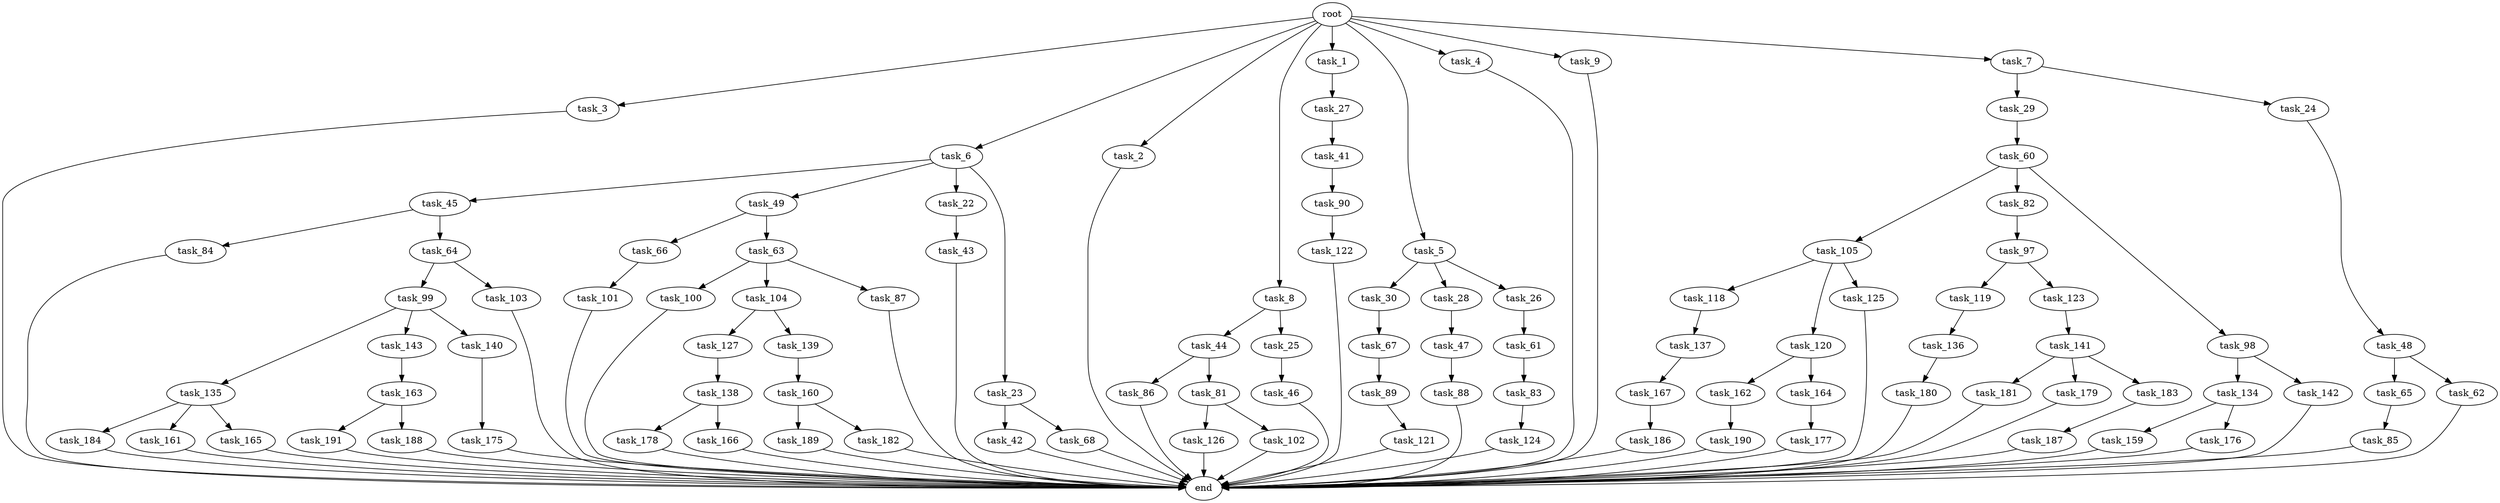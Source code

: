 digraph G {
  task_65 [size="54975581388.800003"];
  task_45 [size="7730941132.800000"];
  task_89 [size="21474836480.000000"];
  task_100 [size="42090679500.800003"];
  task_47 [size="42090679500.800003"];
  task_118 [size="85899345920.000000"];
  task_90 [size="3435973836.800000"];
  task_3 [size="102.400000"];
  task_6 [size="102.400000"];
  task_141 [size="7730941132.800000"];
  task_2 [size="102.400000"];
  end [size="0.000000"];
  task_8 [size="102.400000"];
  task_44 [size="85899345920.000000"];
  task_163 [size="54975581388.800003"];
  task_1 [size="102.400000"];
  task_160 [size="30923764531.200001"];
  task_84 [size="54975581388.800003"];
  task_49 [size="7730941132.800000"];
  task_184 [size="13743895347.200001"];
  task_187 [size="7730941132.800000"];
  task_86 [size="42090679500.800003"];
  task_177 [size="21474836480.000000"];
  task_137 [size="21474836480.000000"];
  task_167 [size="69578470195.199997"];
  task_189 [size="7730941132.800000"];
  task_138 [size="42090679500.800003"];
  task_97 [size="42090679500.800003"];
  task_105 [size="30923764531.200001"];
  task_135 [size="13743895347.200001"];
  task_5 [size="102.400000"];
  task_48 [size="85899345920.000000"];
  task_4 [size="102.400000"];
  task_104 [size="42090679500.800003"];
  task_99 [size="54975581388.800003"];
  task_181 [size="3435973836.800000"];
  task_85 [size="54975581388.800003"];
  task_120 [size="85899345920.000000"];
  task_43 [size="7730941132.800000"];
  task_82 [size="30923764531.200001"];
  task_22 [size="7730941132.800000"];
  task_161 [size="13743895347.200001"];
  task_127 [size="7730941132.800000"];
  task_83 [size="13743895347.200001"];
  task_191 [size="21474836480.000000"];
  task_103 [size="54975581388.800003"];
  task_98 [size="30923764531.200001"];
  task_134 [size="21474836480.000000"];
  task_62 [size="54975581388.800003"];
  task_9 [size="102.400000"];
  task_41 [size="3435973836.800000"];
  task_175 [size="54975581388.800003"];
  task_121 [size="13743895347.200001"];
  task_186 [size="30923764531.200001"];
  task_60 [size="13743895347.200001"];
  task_27 [size="7730941132.800000"];
  task_179 [size="3435973836.800000"];
  task_61 [size="69578470195.199997"];
  task_143 [size="13743895347.200001"];
  task_66 [size="85899345920.000000"];
  task_142 [size="21474836480.000000"];
  root [size="0.000000"];
  task_136 [size="85899345920.000000"];
  task_25 [size="85899345920.000000"];
  task_30 [size="3435973836.800000"];
  task_126 [size="30923764531.200001"];
  task_188 [size="21474836480.000000"];
  task_180 [size="54975581388.800003"];
  task_81 [size="42090679500.800003"];
  task_88 [size="21474836480.000000"];
  task_28 [size="3435973836.800000"];
  task_42 [size="21474836480.000000"];
  task_190 [size="3435973836.800000"];
  task_87 [size="42090679500.800003"];
  task_29 [size="85899345920.000000"];
  task_165 [size="13743895347.200001"];
  task_122 [size="30923764531.200001"];
  task_119 [size="54975581388.800003"];
  task_63 [size="85899345920.000000"];
  task_24 [size="85899345920.000000"];
  task_162 [size="54975581388.800003"];
  task_101 [size="21474836480.000000"];
  task_23 [size="7730941132.800000"];
  task_26 [size="3435973836.800000"];
  task_67 [size="21474836480.000000"];
  task_178 [size="54975581388.800003"];
  task_159 [size="30923764531.200001"];
  task_125 [size="85899345920.000000"];
  task_102 [size="30923764531.200001"];
  task_124 [size="30923764531.200001"];
  task_46 [size="42090679500.800003"];
  task_166 [size="54975581388.800003"];
  task_7 [size="102.400000"];
  task_139 [size="7730941132.800000"];
  task_164 [size="54975581388.800003"];
  task_140 [size="13743895347.200001"];
  task_68 [size="21474836480.000000"];
  task_183 [size="3435973836.800000"];
  task_182 [size="7730941132.800000"];
  task_176 [size="30923764531.200001"];
  task_64 [size="54975581388.800003"];
  task_123 [size="54975581388.800003"];

  task_65 -> task_85 [size="536870912.000000"];
  task_45 -> task_84 [size="536870912.000000"];
  task_45 -> task_64 [size="536870912.000000"];
  task_89 -> task_121 [size="134217728.000000"];
  task_100 -> end [size="1.000000"];
  task_47 -> task_88 [size="209715200.000000"];
  task_118 -> task_137 [size="209715200.000000"];
  task_90 -> task_122 [size="301989888.000000"];
  task_3 -> end [size="1.000000"];
  task_6 -> task_49 [size="75497472.000000"];
  task_6 -> task_22 [size="75497472.000000"];
  task_6 -> task_23 [size="75497472.000000"];
  task_6 -> task_45 [size="75497472.000000"];
  task_141 -> task_181 [size="33554432.000000"];
  task_141 -> task_179 [size="33554432.000000"];
  task_141 -> task_183 [size="33554432.000000"];
  task_2 -> end [size="1.000000"];
  task_8 -> task_44 [size="838860800.000000"];
  task_8 -> task_25 [size="838860800.000000"];
  task_44 -> task_81 [size="411041792.000000"];
  task_44 -> task_86 [size="411041792.000000"];
  task_163 -> task_188 [size="209715200.000000"];
  task_163 -> task_191 [size="209715200.000000"];
  task_1 -> task_27 [size="75497472.000000"];
  task_160 -> task_182 [size="75497472.000000"];
  task_160 -> task_189 [size="75497472.000000"];
  task_84 -> end [size="1.000000"];
  task_49 -> task_63 [size="838860800.000000"];
  task_49 -> task_66 [size="838860800.000000"];
  task_184 -> end [size="1.000000"];
  task_187 -> end [size="1.000000"];
  task_86 -> end [size="1.000000"];
  task_177 -> end [size="1.000000"];
  task_137 -> task_167 [size="679477248.000000"];
  task_167 -> task_186 [size="301989888.000000"];
  task_189 -> end [size="1.000000"];
  task_138 -> task_166 [size="536870912.000000"];
  task_138 -> task_178 [size="536870912.000000"];
  task_97 -> task_119 [size="536870912.000000"];
  task_97 -> task_123 [size="536870912.000000"];
  task_105 -> task_120 [size="838860800.000000"];
  task_105 -> task_125 [size="838860800.000000"];
  task_105 -> task_118 [size="838860800.000000"];
  task_135 -> task_161 [size="134217728.000000"];
  task_135 -> task_184 [size="134217728.000000"];
  task_135 -> task_165 [size="134217728.000000"];
  task_5 -> task_30 [size="33554432.000000"];
  task_5 -> task_26 [size="33554432.000000"];
  task_5 -> task_28 [size="33554432.000000"];
  task_48 -> task_62 [size="536870912.000000"];
  task_48 -> task_65 [size="536870912.000000"];
  task_4 -> end [size="1.000000"];
  task_104 -> task_139 [size="75497472.000000"];
  task_104 -> task_127 [size="75497472.000000"];
  task_99 -> task_135 [size="134217728.000000"];
  task_99 -> task_140 [size="134217728.000000"];
  task_99 -> task_143 [size="134217728.000000"];
  task_181 -> end [size="1.000000"];
  task_85 -> end [size="1.000000"];
  task_120 -> task_162 [size="536870912.000000"];
  task_120 -> task_164 [size="536870912.000000"];
  task_43 -> end [size="1.000000"];
  task_82 -> task_97 [size="411041792.000000"];
  task_22 -> task_43 [size="75497472.000000"];
  task_161 -> end [size="1.000000"];
  task_127 -> task_138 [size="411041792.000000"];
  task_83 -> task_124 [size="301989888.000000"];
  task_191 -> end [size="1.000000"];
  task_103 -> end [size="1.000000"];
  task_98 -> task_134 [size="209715200.000000"];
  task_98 -> task_142 [size="209715200.000000"];
  task_134 -> task_159 [size="301989888.000000"];
  task_134 -> task_176 [size="301989888.000000"];
  task_62 -> end [size="1.000000"];
  task_9 -> end [size="1.000000"];
  task_41 -> task_90 [size="33554432.000000"];
  task_175 -> end [size="1.000000"];
  task_121 -> end [size="1.000000"];
  task_186 -> end [size="1.000000"];
  task_60 -> task_82 [size="301989888.000000"];
  task_60 -> task_98 [size="301989888.000000"];
  task_60 -> task_105 [size="301989888.000000"];
  task_27 -> task_41 [size="33554432.000000"];
  task_179 -> end [size="1.000000"];
  task_61 -> task_83 [size="134217728.000000"];
  task_143 -> task_163 [size="536870912.000000"];
  task_66 -> task_101 [size="209715200.000000"];
  task_142 -> end [size="1.000000"];
  root -> task_8 [size="1.000000"];
  root -> task_9 [size="1.000000"];
  root -> task_3 [size="1.000000"];
  root -> task_7 [size="1.000000"];
  root -> task_6 [size="1.000000"];
  root -> task_1 [size="1.000000"];
  root -> task_5 [size="1.000000"];
  root -> task_2 [size="1.000000"];
  root -> task_4 [size="1.000000"];
  task_136 -> task_180 [size="536870912.000000"];
  task_25 -> task_46 [size="411041792.000000"];
  task_30 -> task_67 [size="209715200.000000"];
  task_126 -> end [size="1.000000"];
  task_188 -> end [size="1.000000"];
  task_180 -> end [size="1.000000"];
  task_81 -> task_126 [size="301989888.000000"];
  task_81 -> task_102 [size="301989888.000000"];
  task_88 -> end [size="1.000000"];
  task_28 -> task_47 [size="411041792.000000"];
  task_42 -> end [size="1.000000"];
  task_190 -> end [size="1.000000"];
  task_87 -> end [size="1.000000"];
  task_29 -> task_60 [size="134217728.000000"];
  task_165 -> end [size="1.000000"];
  task_122 -> end [size="1.000000"];
  task_119 -> task_136 [size="838860800.000000"];
  task_63 -> task_104 [size="411041792.000000"];
  task_63 -> task_87 [size="411041792.000000"];
  task_63 -> task_100 [size="411041792.000000"];
  task_24 -> task_48 [size="838860800.000000"];
  task_162 -> task_190 [size="33554432.000000"];
  task_101 -> end [size="1.000000"];
  task_23 -> task_42 [size="209715200.000000"];
  task_23 -> task_68 [size="209715200.000000"];
  task_26 -> task_61 [size="679477248.000000"];
  task_67 -> task_89 [size="209715200.000000"];
  task_178 -> end [size="1.000000"];
  task_159 -> end [size="1.000000"];
  task_125 -> end [size="1.000000"];
  task_102 -> end [size="1.000000"];
  task_124 -> end [size="1.000000"];
  task_46 -> end [size="1.000000"];
  task_166 -> end [size="1.000000"];
  task_7 -> task_24 [size="838860800.000000"];
  task_7 -> task_29 [size="838860800.000000"];
  task_139 -> task_160 [size="301989888.000000"];
  task_164 -> task_177 [size="209715200.000000"];
  task_140 -> task_175 [size="536870912.000000"];
  task_68 -> end [size="1.000000"];
  task_183 -> task_187 [size="75497472.000000"];
  task_182 -> end [size="1.000000"];
  task_176 -> end [size="1.000000"];
  task_64 -> task_99 [size="536870912.000000"];
  task_64 -> task_103 [size="536870912.000000"];
  task_123 -> task_141 [size="75497472.000000"];
}
